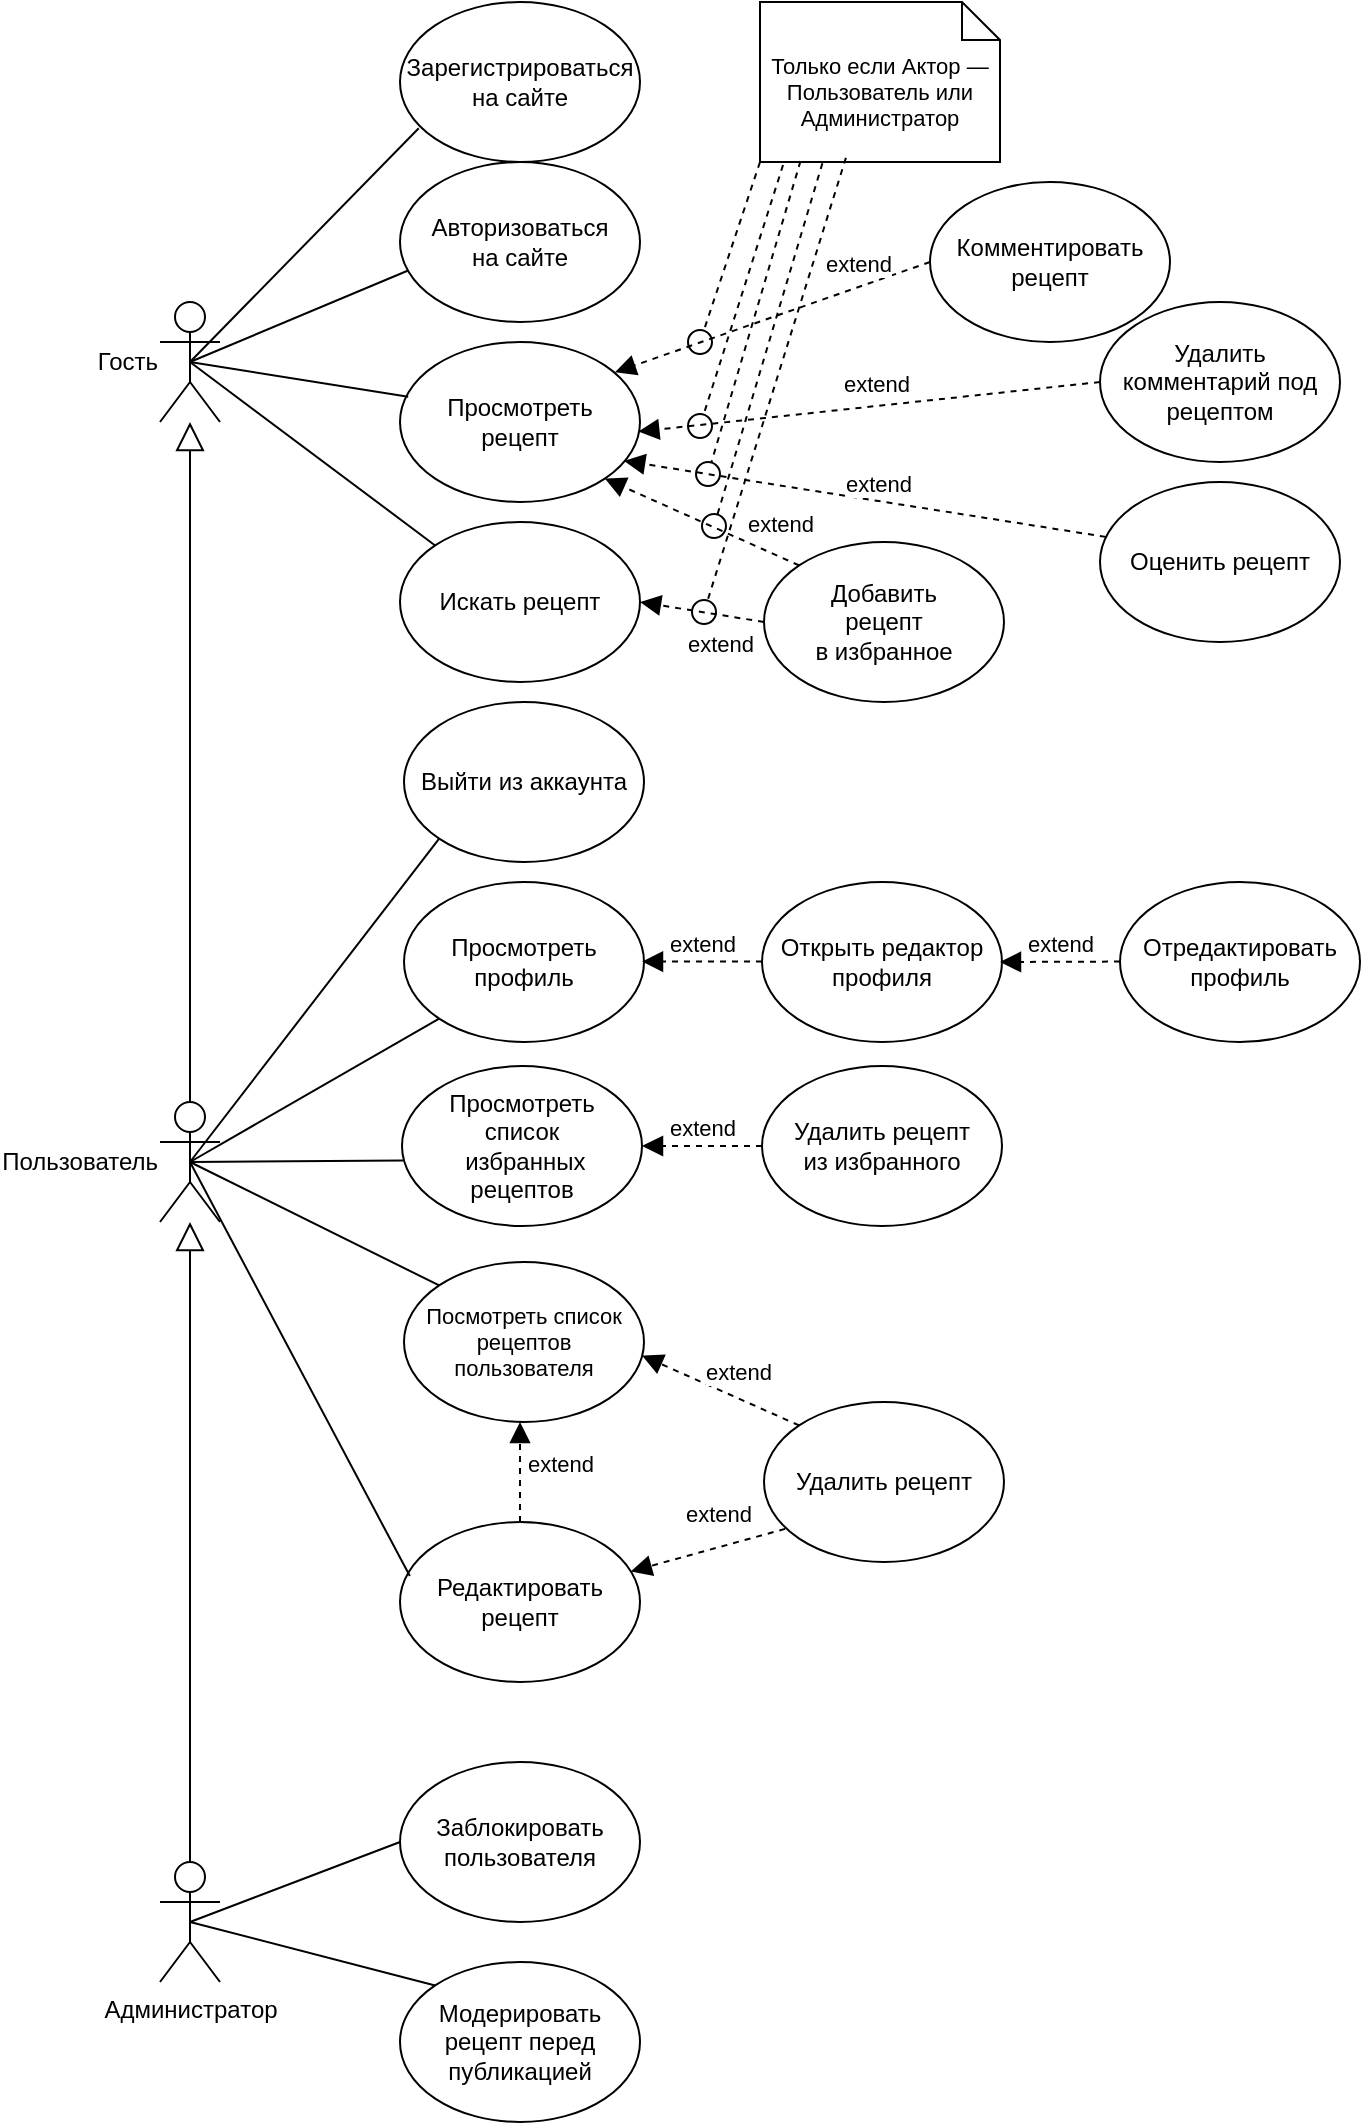 <mxfile version="26.0.16">
  <diagram name="Страница — 1" id="d3kOzRfhT8X_lhznFxZR">
    <mxGraphModel dx="1014" dy="703" grid="1" gridSize="10" guides="1" tooltips="1" connect="1" arrows="1" fold="1" page="1" pageScale="1" pageWidth="827" pageHeight="1169" math="0" shadow="0">
      <root>
        <mxCell id="0" />
        <mxCell id="1" parent="0" />
        <mxCell id="0UNbBHlHOz3HFfqeEK-B-40" value="" style="endArrow=none;html=1;rounded=0;entryX=0.5;entryY=0.5;entryDx=0;entryDy=0;entryPerimeter=0;exitX=0;exitY=1;exitDx=0;exitDy=0;" parent="1" source="0UNbBHlHOz3HFfqeEK-B-13" target="0UNbBHlHOz3HFfqeEK-B-2" edge="1">
          <mxGeometry width="50" height="50" relative="1" as="geometry">
            <mxPoint x="430" y="310" as="sourcePoint" />
            <mxPoint x="550" y="180" as="targetPoint" />
          </mxGeometry>
        </mxCell>
        <mxCell id="0UNbBHlHOz3HFfqeEK-B-39" value="" style="endArrow=none;html=1;rounded=0;entryX=0.5;entryY=0.5;entryDx=0;entryDy=0;entryPerimeter=0;exitX=0;exitY=1;exitDx=0;exitDy=0;" parent="1" source="0UNbBHlHOz3HFfqeEK-B-12" target="0UNbBHlHOz3HFfqeEK-B-2" edge="1">
          <mxGeometry width="50" height="50" relative="1" as="geometry">
            <mxPoint x="505" y="350" as="sourcePoint" />
            <mxPoint x="625" y="220" as="targetPoint" />
          </mxGeometry>
        </mxCell>
        <mxCell id="0UNbBHlHOz3HFfqeEK-B-1" value="Гость" style="shape=umlActor;verticalLabelPosition=middle;verticalAlign=middle;html=1;outlineConnect=0;labelPosition=left;align=right;" parent="1" vertex="1">
          <mxGeometry x="90" y="150" width="30" height="60" as="geometry" />
        </mxCell>
        <mxCell id="0UNbBHlHOz3HFfqeEK-B-3" value="Администратор" style="shape=umlActor;verticalLabelPosition=bottom;verticalAlign=top;html=1;outlineConnect=0;labelPosition=center;align=center;" parent="1" vertex="1">
          <mxGeometry x="90" y="930" width="30" height="60" as="geometry" />
        </mxCell>
        <mxCell id="0UNbBHlHOz3HFfqeEK-B-5" value="&lt;div&gt;Просмотреть&lt;/div&gt;&lt;div&gt;рецепт&lt;/div&gt;" style="ellipse;whiteSpace=wrap;html=1;" parent="1" vertex="1">
          <mxGeometry x="210" y="170" width="120" height="80" as="geometry" />
        </mxCell>
        <mxCell id="0UNbBHlHOz3HFfqeEK-B-7" value="Искать рецепт" style="ellipse;whiteSpace=wrap;html=1;" parent="1" vertex="1">
          <mxGeometry x="210" y="260" width="120" height="80" as="geometry" />
        </mxCell>
        <mxCell id="0UNbBHlHOz3HFfqeEK-B-8" value="Зарегистрироваться на сайте" style="ellipse;whiteSpace=wrap;html=1;" parent="1" vertex="1">
          <mxGeometry x="210" width="120" height="80" as="geometry" />
        </mxCell>
        <mxCell id="0UNbBHlHOz3HFfqeEK-B-10" value="&lt;div&gt;Авторизоваться&lt;/div&gt;&lt;div&gt;на сайте&lt;/div&gt;" style="ellipse;whiteSpace=wrap;html=1;" parent="1" vertex="1">
          <mxGeometry x="210" y="80" width="120" height="80" as="geometry" />
        </mxCell>
        <mxCell id="0UNbBHlHOz3HFfqeEK-B-13" value="Просмотреть профиль" style="ellipse;whiteSpace=wrap;html=1;" parent="1" vertex="1">
          <mxGeometry x="212" y="440" width="120" height="80" as="geometry" />
        </mxCell>
        <mxCell id="0UNbBHlHOz3HFfqeEK-B-16" value="&lt;div&gt;Редактировать рецепт&lt;/div&gt;" style="ellipse;whiteSpace=wrap;html=1;" parent="1" vertex="1">
          <mxGeometry x="210" y="760" width="120" height="80" as="geometry" />
        </mxCell>
        <mxCell id="0UNbBHlHOz3HFfqeEK-B-17" value="Удалить рецепт" style="ellipse;whiteSpace=wrap;html=1;" parent="1" vertex="1">
          <mxGeometry x="392" y="700" width="120" height="80" as="geometry" />
        </mxCell>
        <mxCell id="0UNbBHlHOz3HFfqeEK-B-18" value="&lt;div&gt;Добавить&lt;/div&gt;&lt;div&gt;рецепт&lt;/div&gt;&lt;div&gt;в избранное&lt;/div&gt;" style="ellipse;whiteSpace=wrap;html=1;" parent="1" vertex="1">
          <mxGeometry x="392" y="270" width="120" height="80" as="geometry" />
        </mxCell>
        <mxCell id="0UNbBHlHOz3HFfqeEK-B-19" value="&lt;div&gt;Удалить рецепт&lt;/div&gt;&lt;div&gt;из избранного&lt;/div&gt;" style="ellipse;whiteSpace=wrap;html=1;" parent="1" vertex="1">
          <mxGeometry x="391" y="532" width="120" height="80" as="geometry" />
        </mxCell>
        <mxCell id="0UNbBHlHOz3HFfqeEK-B-21" value="Комментировать рецепт" style="ellipse;whiteSpace=wrap;html=1;" parent="1" vertex="1">
          <mxGeometry x="475" y="90" width="120" height="80" as="geometry" />
        </mxCell>
        <mxCell id="0UNbBHlHOz3HFfqeEK-B-22" value="Оценить рецепт" style="ellipse;whiteSpace=wrap;html=1;" parent="1" vertex="1">
          <mxGeometry x="560" y="240" width="120" height="80" as="geometry" />
        </mxCell>
        <mxCell id="0UNbBHlHOz3HFfqeEK-B-23" value="Модерировать рецепт перед публикацией" style="ellipse;whiteSpace=wrap;html=1;" parent="1" vertex="1">
          <mxGeometry x="210" y="980" width="120" height="80" as="geometry" />
        </mxCell>
        <mxCell id="0UNbBHlHOz3HFfqeEK-B-24" value="Заблокировать пользователя" style="ellipse;whiteSpace=wrap;html=1;" parent="1" vertex="1">
          <mxGeometry x="210" y="880" width="120" height="80" as="geometry" />
        </mxCell>
        <mxCell id="0UNbBHlHOz3HFfqeEK-B-25" value="" style="endArrow=none;html=1;rounded=0;entryX=0.5;entryY=0.5;entryDx=0;entryDy=0;entryPerimeter=0;exitX=0.034;exitY=0.342;exitDx=0;exitDy=0;exitPerimeter=0;" parent="1" source="0UNbBHlHOz3HFfqeEK-B-5" target="0UNbBHlHOz3HFfqeEK-B-1" edge="1">
          <mxGeometry width="50" height="50" relative="1" as="geometry">
            <mxPoint x="380" y="310" as="sourcePoint" />
            <mxPoint x="430" y="260" as="targetPoint" />
          </mxGeometry>
        </mxCell>
        <mxCell id="0UNbBHlHOz3HFfqeEK-B-27" value="" style="endArrow=none;html=1;rounded=0;entryX=0.5;entryY=0.5;entryDx=0;entryDy=0;entryPerimeter=0;exitX=0;exitY=0;exitDx=0;exitDy=0;" parent="1" source="0UNbBHlHOz3HFfqeEK-B-7" target="0UNbBHlHOz3HFfqeEK-B-1" edge="1">
          <mxGeometry width="50" height="50" relative="1" as="geometry">
            <mxPoint x="370" y="480" as="sourcePoint" />
            <mxPoint x="490" y="320" as="targetPoint" />
          </mxGeometry>
        </mxCell>
        <mxCell id="0UNbBHlHOz3HFfqeEK-B-33" value="" style="endArrow=none;html=1;rounded=0;exitX=0;exitY=0;exitDx=0;exitDy=0;entryX=0.5;entryY=0.5;entryDx=0;entryDy=0;entryPerimeter=0;" parent="1" source="0UNbBHlHOz3HFfqeEK-B-23" target="0UNbBHlHOz3HFfqeEK-B-3" edge="1">
          <mxGeometry width="50" height="50" relative="1" as="geometry">
            <mxPoint x="216.24" y="993.28" as="sourcePoint" />
            <mxPoint x="730" y="510" as="targetPoint" />
          </mxGeometry>
        </mxCell>
        <mxCell id="0UNbBHlHOz3HFfqeEK-B-34" value="" style="endArrow=none;html=1;rounded=0;exitX=0;exitY=0.5;exitDx=0;exitDy=0;entryX=0.5;entryY=0.5;entryDx=0;entryDy=0;entryPerimeter=0;" parent="1" source="0UNbBHlHOz3HFfqeEK-B-24" target="0UNbBHlHOz3HFfqeEK-B-3" edge="1">
          <mxGeometry width="50" height="50" relative="1" as="geometry">
            <mxPoint x="590" y="550" as="sourcePoint" />
            <mxPoint x="690" y="500" as="targetPoint" />
          </mxGeometry>
        </mxCell>
        <mxCell id="0UNbBHlHOz3HFfqeEK-B-35" value="" style="endArrow=none;html=1;rounded=0;exitX=0.078;exitY=0.789;exitDx=0;exitDy=0;entryX=0.5;entryY=0.5;entryDx=0;entryDy=0;entryPerimeter=0;exitPerimeter=0;" parent="1" source="0UNbBHlHOz3HFfqeEK-B-8" target="0UNbBHlHOz3HFfqeEK-B-1" edge="1">
          <mxGeometry width="50" height="50" relative="1" as="geometry">
            <mxPoint x="380" y="370" as="sourcePoint" />
            <mxPoint x="420" y="250" as="targetPoint" />
          </mxGeometry>
        </mxCell>
        <mxCell id="0UNbBHlHOz3HFfqeEK-B-36" value="" style="endArrow=none;html=1;rounded=0;entryX=0.034;entryY=0.678;entryDx=0;entryDy=0;exitX=0.5;exitY=0.5;exitDx=0;exitDy=0;exitPerimeter=0;entryPerimeter=0;" parent="1" source="0UNbBHlHOz3HFfqeEK-B-1" target="0UNbBHlHOz3HFfqeEK-B-10" edge="1">
          <mxGeometry width="50" height="50" relative="1" as="geometry">
            <mxPoint x="390" y="380" as="sourcePoint" />
            <mxPoint x="510" y="250" as="targetPoint" />
          </mxGeometry>
        </mxCell>
        <mxCell id="0UNbBHlHOz3HFfqeEK-B-42" value="" style="endArrow=none;html=1;rounded=0;entryX=0.041;entryY=0.338;entryDx=0;entryDy=0;exitX=0.5;exitY=0.5;exitDx=0;exitDy=0;exitPerimeter=0;entryPerimeter=0;" parent="1" source="0UNbBHlHOz3HFfqeEK-B-2" target="0UNbBHlHOz3HFfqeEK-B-16" edge="1">
          <mxGeometry width="50" height="50" relative="1" as="geometry">
            <mxPoint x="810" y="250" as="sourcePoint" />
            <mxPoint x="218.64" y="648.32" as="targetPoint" />
          </mxGeometry>
        </mxCell>
        <mxCell id="0UNbBHlHOz3HFfqeEK-B-48" value="" style="endArrow=none;html=1;rounded=0;entryX=0.004;entryY=0.591;entryDx=0;entryDy=0;exitX=0.5;exitY=0.5;exitDx=0;exitDy=0;exitPerimeter=0;entryPerimeter=0;" parent="1" source="0UNbBHlHOz3HFfqeEK-B-2" target="0UNbBHlHOz3HFfqeEK-B-20" edge="1">
          <mxGeometry width="50" height="50" relative="1" as="geometry">
            <mxPoint x="845" y="260" as="sourcePoint" />
            <mxPoint x="1068" y="392" as="targetPoint" />
          </mxGeometry>
        </mxCell>
        <mxCell id="0UNbBHlHOz3HFfqeEK-B-2" value="&lt;div&gt;Пользователь&lt;/div&gt;" style="shape=umlActor;verticalLabelPosition=middle;verticalAlign=middle;html=1;outlineConnect=0;labelPosition=left;align=right;" parent="1" vertex="1">
          <mxGeometry x="90" y="550" width="30" height="60" as="geometry" />
        </mxCell>
        <mxCell id="0UNbBHlHOz3HFfqeEK-B-51" value="extend" style="html=1;verticalAlign=bottom;endArrow=block;dashed=1;endSize=8;curved=0;rounded=0;endFill=1;entryX=1;entryY=0.5;entryDx=0;entryDy=0;exitX=0;exitY=0.5;exitDx=0;exitDy=0;" parent="1" source="0UNbBHlHOz3HFfqeEK-B-19" target="0UNbBHlHOz3HFfqeEK-B-20" edge="1">
          <mxGeometry relative="1" as="geometry">
            <mxPoint x="451" y="852" as="sourcePoint" />
            <mxPoint x="371" y="852" as="targetPoint" />
            <mxPoint as="offset" />
          </mxGeometry>
        </mxCell>
        <mxCell id="0UNbBHlHOz3HFfqeEK-B-53" value="extend" style="html=1;verticalAlign=bottom;endArrow=block;dashed=1;endSize=8;curved=0;rounded=0;endFill=1;entryX=1;entryY=1;entryDx=0;entryDy=0;exitX=0;exitY=0;exitDx=0;exitDy=0;" parent="1" source="0UNbBHlHOz3HFfqeEK-B-18" target="0UNbBHlHOz3HFfqeEK-B-5" edge="1">
          <mxGeometry x="-0.746" y="-7" relative="1" as="geometry">
            <mxPoint x="447" y="280" as="sourcePoint" />
            <mxPoint x="410" y="319" as="targetPoint" />
            <mxPoint as="offset" />
          </mxGeometry>
        </mxCell>
        <mxCell id="0UNbBHlHOz3HFfqeEK-B-54" value="extend" style="html=1;verticalAlign=bottom;endArrow=block;dashed=1;endSize=8;curved=0;rounded=0;endFill=1;entryX=0.896;entryY=0.189;entryDx=0;entryDy=0;exitX=0;exitY=0.5;exitDx=0;exitDy=0;entryPerimeter=0;" parent="1" source="0UNbBHlHOz3HFfqeEK-B-21" target="0UNbBHlHOz3HFfqeEK-B-5" edge="1">
          <mxGeometry x="-0.556" y="-2" relative="1" as="geometry">
            <mxPoint x="467.52" y="263.12" as="sourcePoint" />
            <mxPoint x="320" y="236.88" as="targetPoint" />
            <mxPoint as="offset" />
          </mxGeometry>
        </mxCell>
        <mxCell id="0UNbBHlHOz3HFfqeEK-B-56" value="" style="endArrow=block;endFill=0;endSize=12;html=1;rounded=0;exitX=0.5;exitY=0;exitDx=0;exitDy=0;exitPerimeter=0;" parent="1" source="0UNbBHlHOz3HFfqeEK-B-2" target="0UNbBHlHOz3HFfqeEK-B-1" edge="1">
          <mxGeometry width="160" relative="1" as="geometry">
            <mxPoint x="80" y="490" as="sourcePoint" />
            <mxPoint x="140" y="320" as="targetPoint" />
          </mxGeometry>
        </mxCell>
        <mxCell id="0UNbBHlHOz3HFfqeEK-B-57" value="" style="endArrow=block;endFill=0;endSize=12;html=1;rounded=0;exitX=0.5;exitY=0;exitDx=0;exitDy=0;exitPerimeter=0;" parent="1" source="0UNbBHlHOz3HFfqeEK-B-3" target="0UNbBHlHOz3HFfqeEK-B-2" edge="1">
          <mxGeometry width="160" relative="1" as="geometry">
            <mxPoint x="105" y="390" as="sourcePoint" />
            <mxPoint x="90" y="650" as="targetPoint" />
          </mxGeometry>
        </mxCell>
        <mxCell id="0UNbBHlHOz3HFfqeEK-B-12" value="Выйти из аккаунта" style="ellipse;whiteSpace=wrap;html=1;" parent="1" vertex="1">
          <mxGeometry x="212" y="350" width="120" height="80" as="geometry" />
        </mxCell>
        <mxCell id="0UNbBHlHOz3HFfqeEK-B-20" value="&lt;div&gt;Просмотреть&lt;/div&gt;&lt;div&gt;список&lt;/div&gt;&lt;div&gt;&amp;nbsp;избранных рецептов&lt;/div&gt;" style="ellipse;whiteSpace=wrap;html=1;" parent="1" vertex="1">
          <mxGeometry x="211" y="532" width="120" height="80" as="geometry" />
        </mxCell>
        <mxCell id="0UNbBHlHOz3HFfqeEK-B-61" value="" style="endArrow=none;html=1;rounded=0;exitX=0.5;exitY=0.5;exitDx=0;exitDy=0;exitPerimeter=0;entryX=0;entryY=0;entryDx=0;entryDy=0;" parent="1" source="0UNbBHlHOz3HFfqeEK-B-2" target="0UNbBHlHOz3HFfqeEK-B-73" edge="1">
          <mxGeometry width="50" height="50" relative="1" as="geometry">
            <mxPoint x="70" y="650" as="sourcePoint" />
            <mxPoint x="195" y="790" as="targetPoint" />
          </mxGeometry>
        </mxCell>
        <mxCell id="0UNbBHlHOz3HFfqeEK-B-64" value="Только если Актор — Пользователь или Администратор" style="shape=note2;boundedLbl=1;whiteSpace=wrap;html=1;size=19;verticalAlign=top;align=center;fontSize=11;" parent="1" vertex="1">
          <mxGeometry x="390" width="120" height="80" as="geometry" />
        </mxCell>
        <mxCell id="0UNbBHlHOz3HFfqeEK-B-65" value="" style="endArrow=oval;dashed=1;endFill=0;endSize=12;html=1;rounded=0;" parent="1" edge="1">
          <mxGeometry width="160" relative="1" as="geometry">
            <mxPoint x="390" y="80" as="sourcePoint" />
            <mxPoint x="360" y="170" as="targetPoint" />
          </mxGeometry>
        </mxCell>
        <mxCell id="0UNbBHlHOz3HFfqeEK-B-66" value="" style="endArrow=oval;dashed=1;endFill=0;endSize=12;html=1;rounded=0;exitX=0.096;exitY=0.994;exitDx=0;exitDy=0;exitPerimeter=0;" parent="1" edge="1">
          <mxGeometry width="160" relative="1" as="geometry">
            <mxPoint x="401.52" y="81.52" as="sourcePoint" />
            <mxPoint x="360" y="212" as="targetPoint" />
          </mxGeometry>
        </mxCell>
        <mxCell id="0UNbBHlHOz3HFfqeEK-B-67" value="extend" style="html=1;verticalAlign=bottom;endArrow=block;dashed=1;endSize=8;curved=0;rounded=0;endFill=1;entryX=0.934;entryY=0.743;entryDx=0;entryDy=0;exitX=0.024;exitY=0.343;exitDx=0;exitDy=0;entryPerimeter=0;exitPerimeter=0;" parent="1" source="0UNbBHlHOz3HFfqeEK-B-22" target="0UNbBHlHOz3HFfqeEK-B-5" edge="1">
          <mxGeometry x="-0.055" relative="1" as="geometry">
            <mxPoint x="562" y="283" as="sourcePoint" />
            <mxPoint x="310" y="280" as="targetPoint" />
            <mxPoint as="offset" />
          </mxGeometry>
        </mxCell>
        <mxCell id="0UNbBHlHOz3HFfqeEK-B-68" value="" style="endArrow=oval;dashed=1;endFill=0;endSize=12;html=1;rounded=0;exitX=0.227;exitY=1.007;exitDx=0;exitDy=0;exitPerimeter=0;" parent="1" edge="1">
          <mxGeometry width="160" relative="1" as="geometry">
            <mxPoint x="410.24" y="79.56" as="sourcePoint" />
            <mxPoint x="364" y="236" as="targetPoint" />
          </mxGeometry>
        </mxCell>
        <mxCell id="0UNbBHlHOz3HFfqeEK-B-71" value="Открыть редактор профиля" style="ellipse;whiteSpace=wrap;html=1;" parent="1" vertex="1">
          <mxGeometry x="391" y="440" width="120" height="80" as="geometry" />
        </mxCell>
        <mxCell id="0UNbBHlHOz3HFfqeEK-B-72" value="extend" style="html=1;verticalAlign=bottom;endArrow=block;dashed=1;endSize=8;curved=0;rounded=0;endFill=1;entryX=1;entryY=0.5;entryDx=0;entryDy=0;exitX=0;exitY=0.5;exitDx=0;exitDy=0;" parent="1" edge="1">
          <mxGeometry relative="1" as="geometry">
            <mxPoint x="391" y="479.79" as="sourcePoint" />
            <mxPoint x="331" y="479.79" as="targetPoint" />
            <mxPoint as="offset" />
          </mxGeometry>
        </mxCell>
        <mxCell id="0UNbBHlHOz3HFfqeEK-B-73" value="&lt;div&gt;Посмотреть список&lt;/div&gt;&lt;div&gt;рецептов пользователя&lt;/div&gt;" style="ellipse;whiteSpace=wrap;html=1;fontSize=11;" parent="1" vertex="1">
          <mxGeometry x="212" y="630" width="120" height="80" as="geometry" />
        </mxCell>
        <mxCell id="0UNbBHlHOz3HFfqeEK-B-74" value="extend" style="html=1;verticalAlign=bottom;endArrow=block;dashed=1;endSize=8;curved=0;rounded=0;endFill=1;entryX=0.992;entryY=0.585;entryDx=0;entryDy=0;exitX=0;exitY=0;exitDx=0;exitDy=0;entryPerimeter=0;" parent="1" source="0UNbBHlHOz3HFfqeEK-B-17" target="0UNbBHlHOz3HFfqeEK-B-73" edge="1">
          <mxGeometry x="-0.18" y="-4" relative="1" as="geometry">
            <mxPoint x="392" y="744.55" as="sourcePoint" />
            <mxPoint x="332" y="744.55" as="targetPoint" />
            <mxPoint as="offset" />
          </mxGeometry>
        </mxCell>
        <mxCell id="0UNbBHlHOz3HFfqeEK-B-75" value="extend" style="html=1;verticalAlign=bottom;endArrow=block;dashed=1;endSize=8;curved=0;rounded=0;endFill=1;exitX=0.5;exitY=0;exitDx=0;exitDy=0;" parent="1" source="0UNbBHlHOz3HFfqeEK-B-16" edge="1">
          <mxGeometry x="-0.2" y="-20" relative="1" as="geometry">
            <mxPoint x="270" y="708" as="sourcePoint" />
            <mxPoint x="270" y="710" as="targetPoint" />
            <mxPoint as="offset" />
          </mxGeometry>
        </mxCell>
        <mxCell id="HRCV_27olk5WRz3-rdqu-2" value="Удалить комментарий под рецептом" style="ellipse;whiteSpace=wrap;html=1;" vertex="1" parent="1">
          <mxGeometry x="560" y="150" width="120" height="80" as="geometry" />
        </mxCell>
        <mxCell id="HRCV_27olk5WRz3-rdqu-4" value="extend" style="html=1;verticalAlign=bottom;endArrow=block;dashed=1;endSize=8;curved=0;rounded=0;endFill=1;entryX=0.993;entryY=0.56;entryDx=0;entryDy=0;exitX=0;exitY=0.5;exitDx=0;exitDy=0;entryPerimeter=0;" edge="1" parent="1" source="HRCV_27olk5WRz3-rdqu-2" target="0UNbBHlHOz3HFfqeEK-B-5">
          <mxGeometry x="-0.034" y="-2" relative="1" as="geometry">
            <mxPoint x="429" y="316" as="sourcePoint" />
            <mxPoint x="290" y="310" as="targetPoint" />
            <mxPoint as="offset" />
          </mxGeometry>
        </mxCell>
        <mxCell id="HRCV_27olk5WRz3-rdqu-7" value="" style="endArrow=oval;dashed=1;endFill=0;endSize=12;html=1;rounded=0;exitX=0.26;exitY=1.008;exitDx=0;exitDy=0;exitPerimeter=0;" edge="1" parent="1" source="0UNbBHlHOz3HFfqeEK-B-64">
          <mxGeometry width="160" relative="1" as="geometry">
            <mxPoint x="420" y="71.44" as="sourcePoint" />
            <mxPoint x="367" y="262" as="targetPoint" />
          </mxGeometry>
        </mxCell>
        <mxCell id="HRCV_27olk5WRz3-rdqu-8" value="Отредактировать профиль" style="ellipse;whiteSpace=wrap;html=1;" vertex="1" parent="1">
          <mxGeometry x="570" y="440" width="120" height="80" as="geometry" />
        </mxCell>
        <mxCell id="HRCV_27olk5WRz3-rdqu-9" value="extend" style="html=1;verticalAlign=bottom;endArrow=block;dashed=1;endSize=8;curved=0;rounded=0;endFill=1;exitX=0;exitY=0.5;exitDx=0;exitDy=0;" edge="1" parent="1">
          <mxGeometry relative="1" as="geometry">
            <mxPoint x="570" y="479.79" as="sourcePoint" />
            <mxPoint x="510" y="480" as="targetPoint" />
            <mxPoint as="offset" />
          </mxGeometry>
        </mxCell>
        <mxCell id="HRCV_27olk5WRz3-rdqu-10" value="extend" style="html=1;verticalAlign=bottom;endArrow=block;dashed=1;endSize=8;curved=0;rounded=0;endFill=1;exitX=0.088;exitY=0.793;exitDx=0;exitDy=0;exitPerimeter=0;" edge="1" parent="1" source="0UNbBHlHOz3HFfqeEK-B-17" target="0UNbBHlHOz3HFfqeEK-B-16">
          <mxGeometry x="-0.172" y="-7" relative="1" as="geometry">
            <mxPoint x="410" y="870" as="sourcePoint" />
            <mxPoint x="332" y="831" as="targetPoint" />
            <mxPoint as="offset" />
          </mxGeometry>
        </mxCell>
        <mxCell id="HRCV_27olk5WRz3-rdqu-11" value="extend" style="html=1;verticalAlign=bottom;endArrow=block;dashed=1;endSize=8;curved=0;rounded=0;endFill=1;entryX=1;entryY=0.5;entryDx=0;entryDy=0;exitX=0;exitY=0.5;exitDx=0;exitDy=0;" edge="1" parent="1" source="0UNbBHlHOz3HFfqeEK-B-18" target="0UNbBHlHOz3HFfqeEK-B-7">
          <mxGeometry x="-0.41" y="23" relative="1" as="geometry">
            <mxPoint x="420" y="292" as="sourcePoint" />
            <mxPoint x="322" y="248" as="targetPoint" />
            <mxPoint as="offset" />
          </mxGeometry>
        </mxCell>
        <mxCell id="HRCV_27olk5WRz3-rdqu-12" value="" style="endArrow=oval;dashed=1;endFill=0;endSize=12;html=1;rounded=0;exitX=0.358;exitY=0.974;exitDx=0;exitDy=0;exitPerimeter=0;" edge="1" parent="1" source="0UNbBHlHOz3HFfqeEK-B-64">
          <mxGeometry width="160" relative="1" as="geometry">
            <mxPoint x="433" y="96" as="sourcePoint" />
            <mxPoint x="362" y="305" as="targetPoint" />
          </mxGeometry>
        </mxCell>
      </root>
    </mxGraphModel>
  </diagram>
</mxfile>
